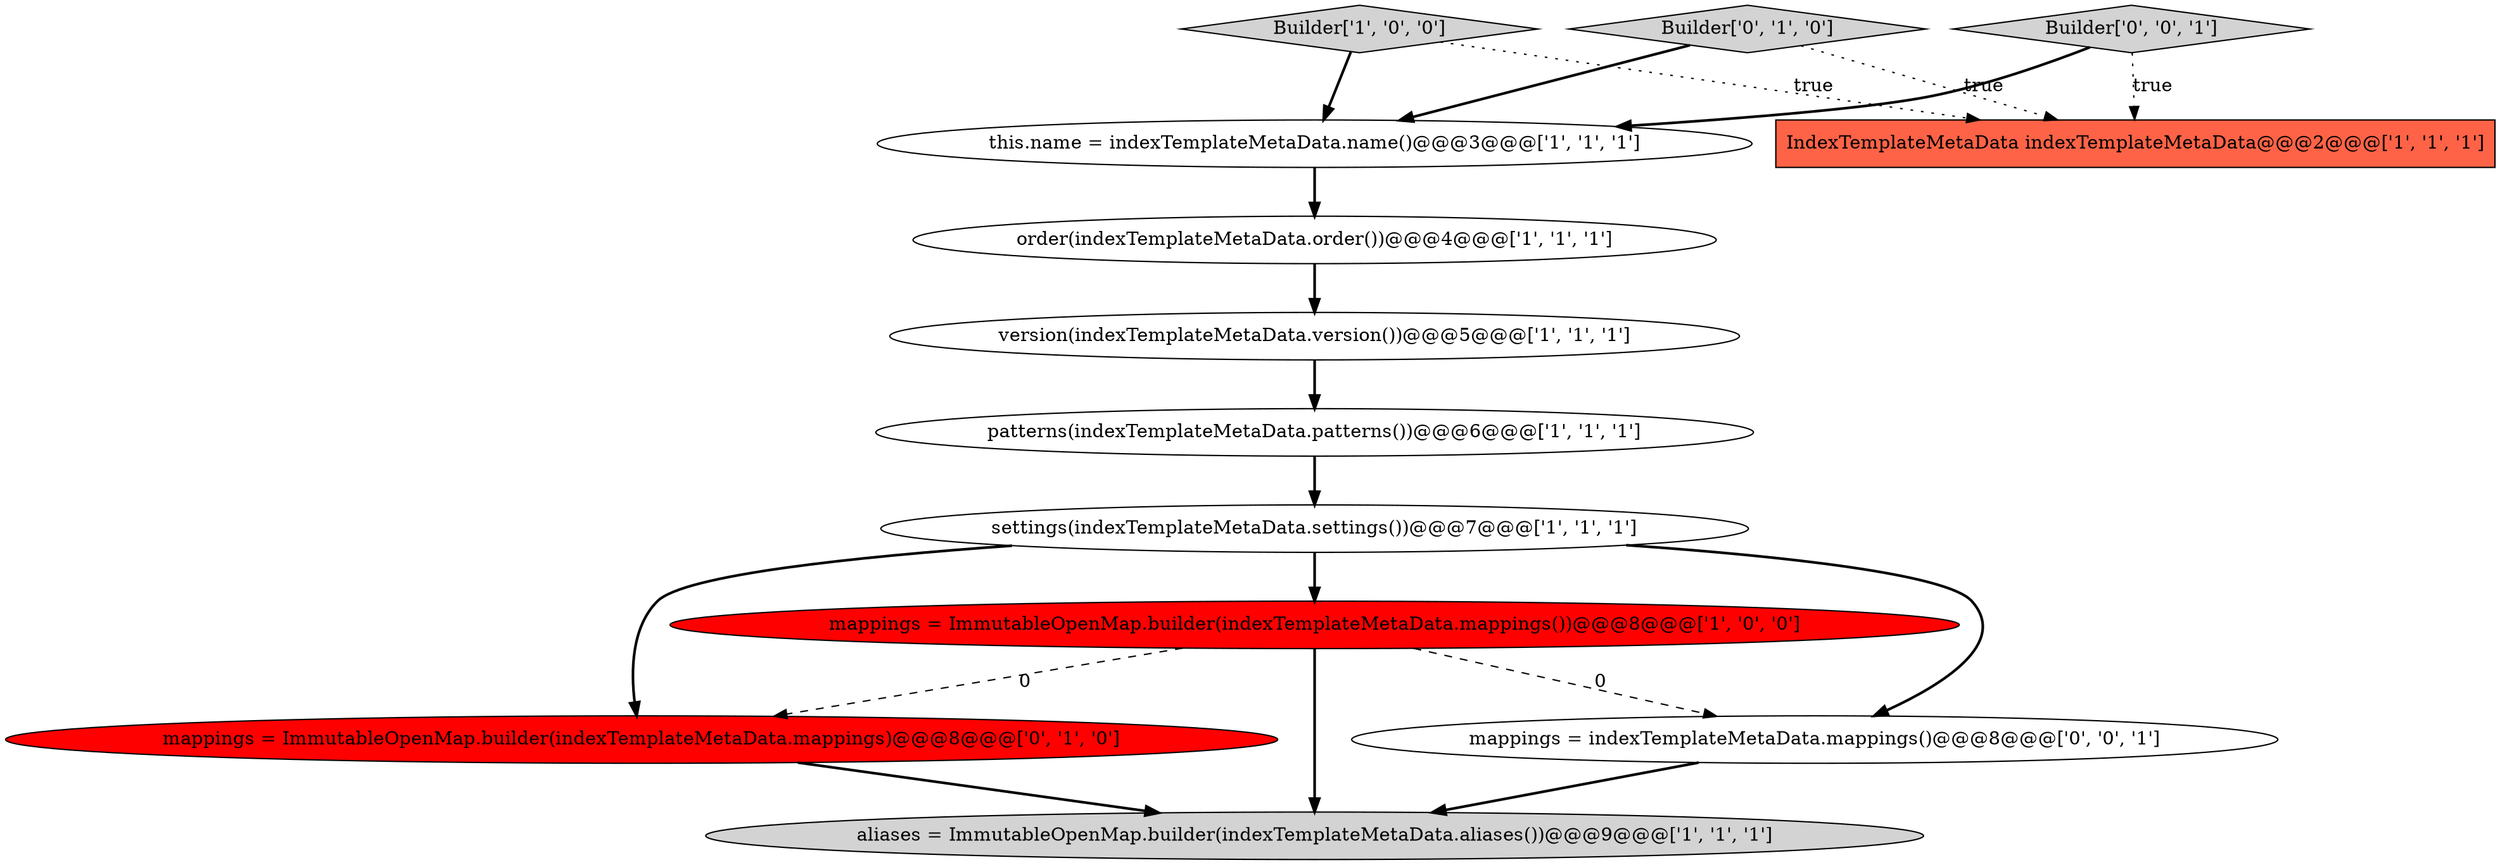 digraph {
3 [style = filled, label = "Builder['1', '0', '0']", fillcolor = lightgray, shape = diamond image = "AAA0AAABBB1BBB"];
9 [style = filled, label = "mappings = ImmutableOpenMap.builder(indexTemplateMetaData.mappings)@@@8@@@['0', '1', '0']", fillcolor = red, shape = ellipse image = "AAA1AAABBB2BBB"];
11 [style = filled, label = "Builder['0', '0', '1']", fillcolor = lightgray, shape = diamond image = "AAA0AAABBB3BBB"];
5 [style = filled, label = "this.name = indexTemplateMetaData.name()@@@3@@@['1', '1', '1']", fillcolor = white, shape = ellipse image = "AAA0AAABBB1BBB"];
4 [style = filled, label = "IndexTemplateMetaData indexTemplateMetaData@@@2@@@['1', '1', '1']", fillcolor = tomato, shape = box image = "AAA0AAABBB1BBB"];
6 [style = filled, label = "patterns(indexTemplateMetaData.patterns())@@@6@@@['1', '1', '1']", fillcolor = white, shape = ellipse image = "AAA0AAABBB1BBB"];
1 [style = filled, label = "mappings = ImmutableOpenMap.builder(indexTemplateMetaData.mappings())@@@8@@@['1', '0', '0']", fillcolor = red, shape = ellipse image = "AAA1AAABBB1BBB"];
12 [style = filled, label = "mappings = indexTemplateMetaData.mappings()@@@8@@@['0', '0', '1']", fillcolor = white, shape = ellipse image = "AAA0AAABBB3BBB"];
2 [style = filled, label = "version(indexTemplateMetaData.version())@@@5@@@['1', '1', '1']", fillcolor = white, shape = ellipse image = "AAA0AAABBB1BBB"];
8 [style = filled, label = "settings(indexTemplateMetaData.settings())@@@7@@@['1', '1', '1']", fillcolor = white, shape = ellipse image = "AAA0AAABBB1BBB"];
10 [style = filled, label = "Builder['0', '1', '0']", fillcolor = lightgray, shape = diamond image = "AAA0AAABBB2BBB"];
7 [style = filled, label = "order(indexTemplateMetaData.order())@@@4@@@['1', '1', '1']", fillcolor = white, shape = ellipse image = "AAA0AAABBB1BBB"];
0 [style = filled, label = "aliases = ImmutableOpenMap.builder(indexTemplateMetaData.aliases())@@@9@@@['1', '1', '1']", fillcolor = lightgray, shape = ellipse image = "AAA0AAABBB1BBB"];
8->1 [style = bold, label=""];
5->7 [style = bold, label=""];
3->4 [style = dotted, label="true"];
11->5 [style = bold, label=""];
1->9 [style = dashed, label="0"];
3->5 [style = bold, label=""];
1->12 [style = dashed, label="0"];
1->0 [style = bold, label=""];
10->5 [style = bold, label=""];
9->0 [style = bold, label=""];
10->4 [style = dotted, label="true"];
11->4 [style = dotted, label="true"];
12->0 [style = bold, label=""];
7->2 [style = bold, label=""];
2->6 [style = bold, label=""];
8->12 [style = bold, label=""];
6->8 [style = bold, label=""];
8->9 [style = bold, label=""];
}
